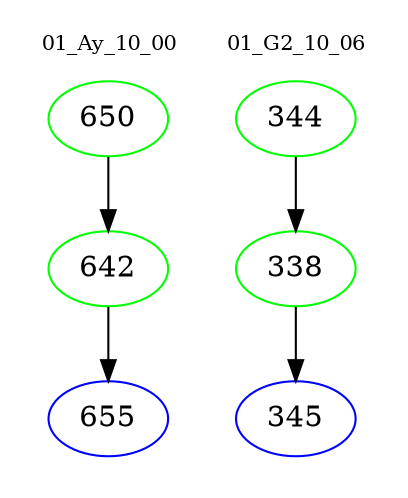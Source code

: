 digraph{
subgraph cluster_0 {
color = white
label = "01_Ay_10_00";
fontsize=10;
T0_650 [label="650", color="green"]
T0_650 -> T0_642 [color="black"]
T0_642 [label="642", color="green"]
T0_642 -> T0_655 [color="black"]
T0_655 [label="655", color="blue"]
}
subgraph cluster_1 {
color = white
label = "01_G2_10_06";
fontsize=10;
T1_344 [label="344", color="green"]
T1_344 -> T1_338 [color="black"]
T1_338 [label="338", color="green"]
T1_338 -> T1_345 [color="black"]
T1_345 [label="345", color="blue"]
}
}
